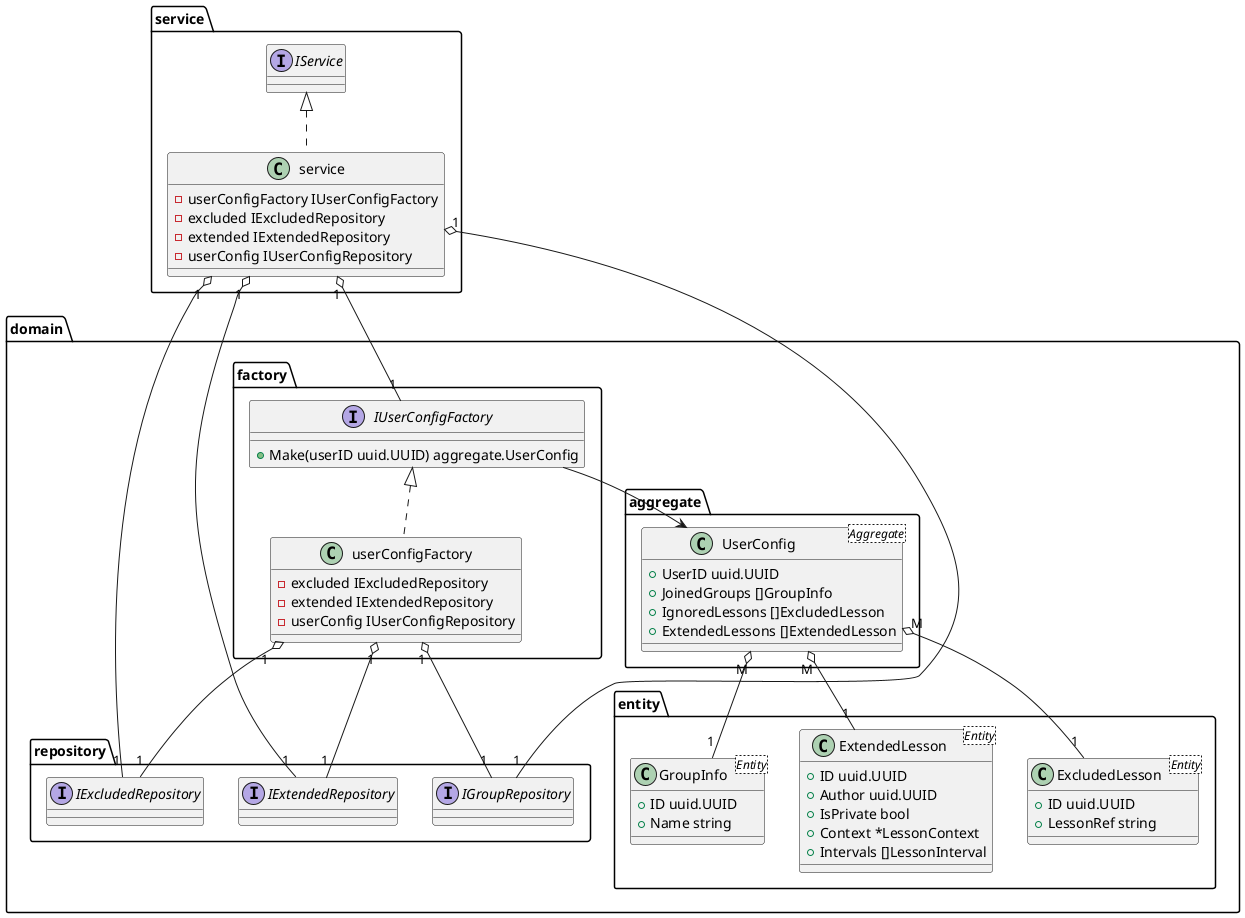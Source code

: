 @startuml class_diagramm

namespace domain {
    namespace aggregate {
        class UserConfig <Aggregate> {
            +UserID uuid.UUID
            +JoinedGroups []GroupInfo
            +IgnoredLessons []ExcludedLesson
            +ExtendedLessons []ExtendedLesson
        }

    }

    namespace entity {
        class ExcludedLesson <Entity> {
            +ID uuid.UUID
            +LessonRef string
        }

        class ExtendedLesson <Entity> {
            +ID uuid.UUID
            +Author uuid.UUID
            +IsPrivate bool
            +Context *LessonContext
            +Intervals []LessonInterval
        }

        class GroupInfo <Entity> {
            + ID uuid.UUID
            + Name string
        }
    }

    domain.aggregate.UserConfig "M" o-- "1" domain.entity.ExcludedLesson
    domain.aggregate.UserConfig "M" o-- "1" domain.entity.ExtendedLesson
    domain.aggregate.UserConfig "M" o-- "1" domain.entity.GroupInfo

    namespace repository {
        interface IExcludedRepository {

        }

        interface IExtendedRepository {

        }

        interface IGroupRepository {

        }
    }

    namespace factory {
        interface IUserConfigFactory {
            +Make(userID uuid.UUID) aggregate.UserConfig
        }

        IUserConfigFactory --> domain.aggregate.UserConfig

        class userConfigFactory implements IUserConfigFactory {
            -excluded IExcludedRepository
            -extended IExtendedRepository
            -userConfig IUserConfigRepository
        }

        userConfigFactory "1" o-- "1" domain.repository.IExcludedRepository
        userConfigFactory "1" o-- "1" domain.repository.IExtendedRepository
        userConfigFactory "1" o-- "1" domain.repository.IGroupRepository
    }
}

namespace service {
    interface IService {

    }

    class service implements IService {
        -userConfigFactory IUserConfigFactory
        -excluded IExcludedRepository
        -extended IExtendedRepository
        -userConfig IUserConfigRepository
    }

    service "1" o-- "1" domain.factory.IUserConfigFactory
    service "1" o-- "1" domain.repository.IExcludedRepository
    service "1" o-- "1" domain.repository.IExtendedRepository
    service "1" o-- "1" domain.repository.IGroupRepository
}

@enduml